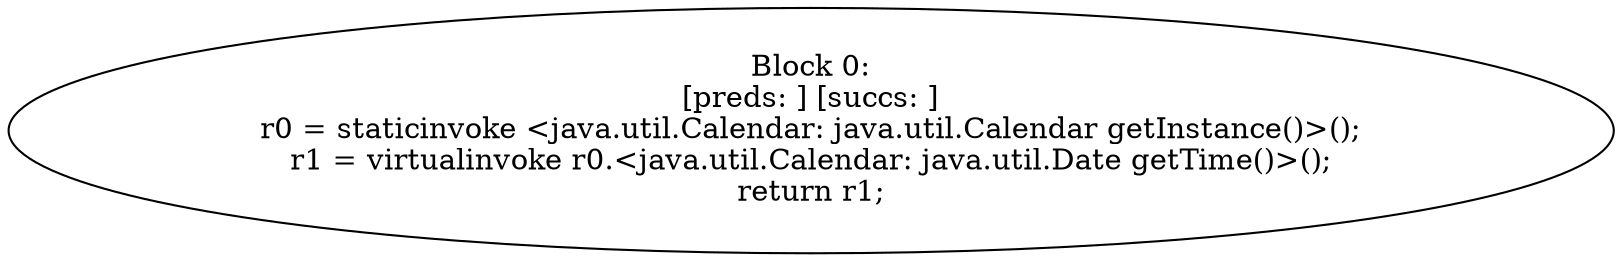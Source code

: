 digraph "unitGraph" {
    "Block 0:
[preds: ] [succs: ]
r0 = staticinvoke <java.util.Calendar: java.util.Calendar getInstance()>();
r1 = virtualinvoke r0.<java.util.Calendar: java.util.Date getTime()>();
return r1;
"
}
